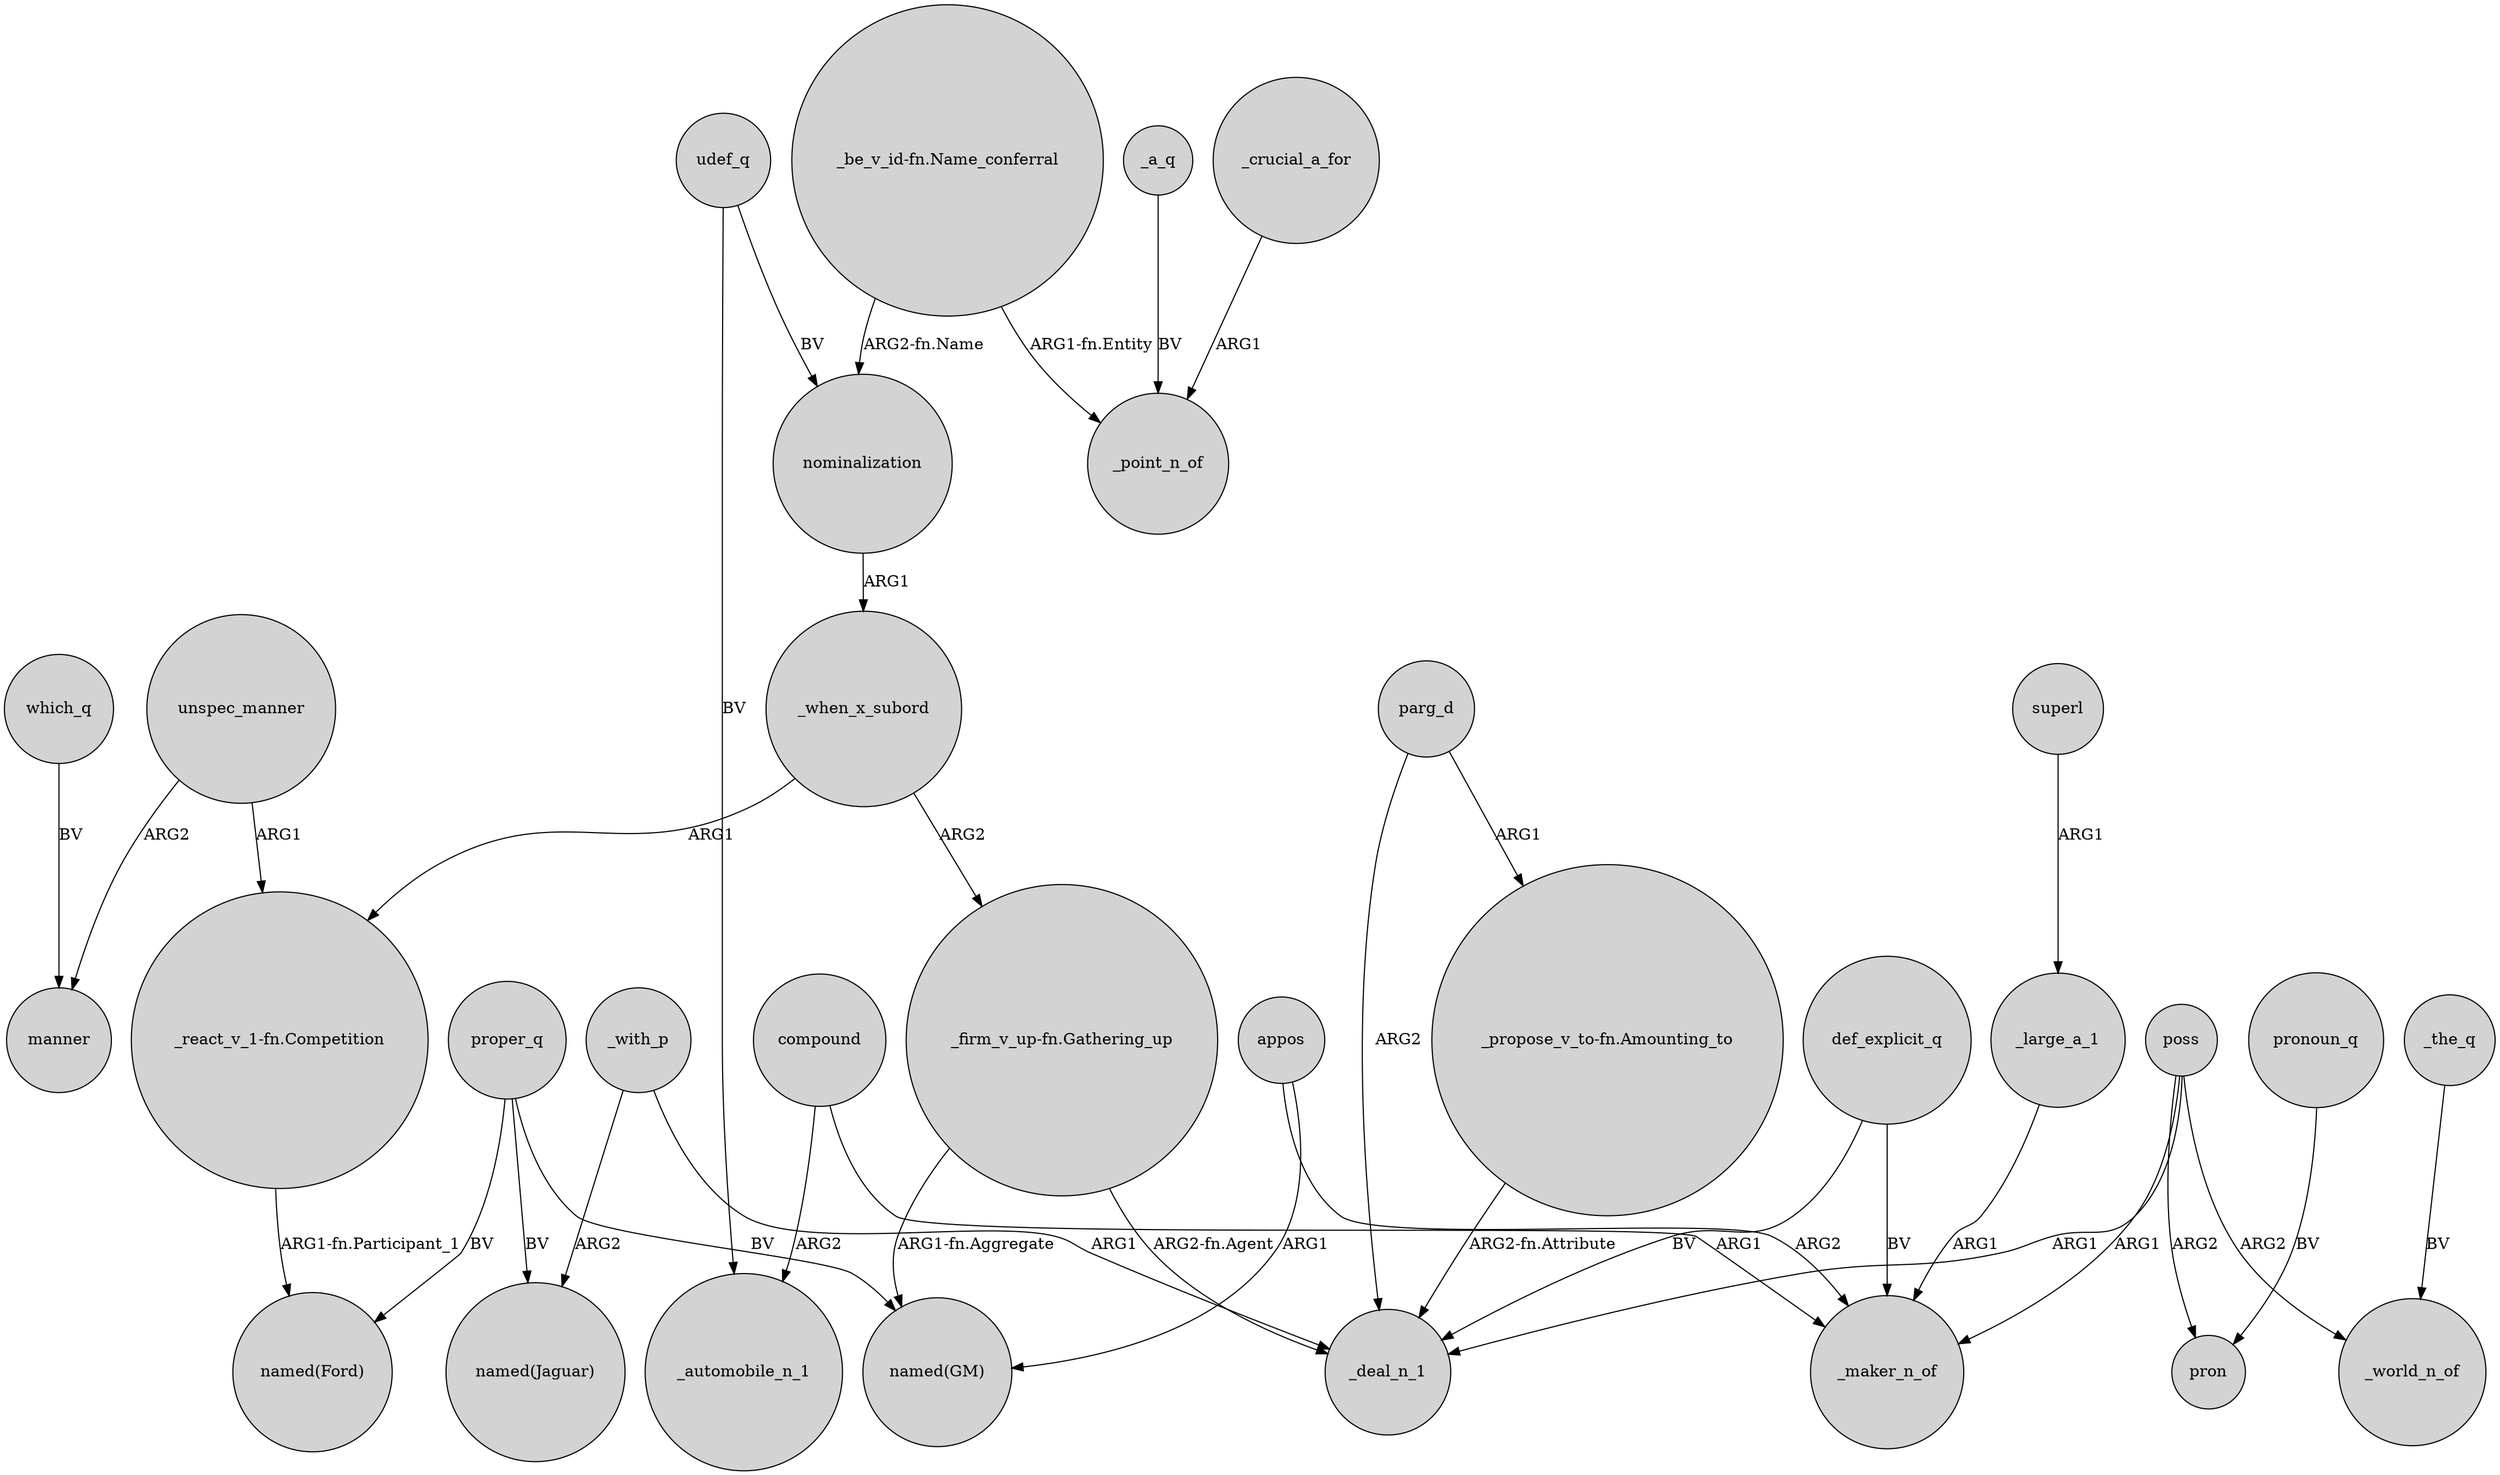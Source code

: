 digraph {
	node [shape=circle style=filled]
	unspec_manner -> manner [label=ARG2]
	proper_q -> "named(Ford)" [label=BV]
	poss -> _deal_n_1 [label=ARG1]
	_with_p -> _deal_n_1 [label=ARG1]
	_a_q -> _point_n_of [label=BV]
	udef_q -> nominalization [label=BV]
	parg_d -> _deal_n_1 [label=ARG2]
	proper_q -> "named(GM)" [label=BV]
	"_firm_v_up-fn.Gathering_up" -> "named(GM)" [label="ARG1-fn.Aggregate"]
	_large_a_1 -> _maker_n_of [label=ARG1]
	_when_x_subord -> "_firm_v_up-fn.Gathering_up" [label=ARG2]
	_when_x_subord -> "_react_v_1-fn.Competition" [label=ARG1]
	"_be_v_id-fn.Name_conferral" -> _point_n_of [label="ARG1-fn.Entity"]
	"_be_v_id-fn.Name_conferral" -> nominalization [label="ARG2-fn.Name"]
	udef_q -> _automobile_n_1 [label=BV]
	parg_d -> "_propose_v_to-fn.Amounting_to" [label=ARG1]
	pronoun_q -> pron [label=BV]
	poss -> pron [label=ARG2]
	_with_p -> "named(Jaguar)" [label=ARG2]
	_crucial_a_for -> _point_n_of [label=ARG1]
	appos -> _maker_n_of [label=ARG2]
	proper_q -> "named(Jaguar)" [label=BV]
	"_propose_v_to-fn.Amounting_to" -> _deal_n_1 [label="ARG2-fn.Attribute"]
	nominalization -> _when_x_subord [label=ARG1]
	unspec_manner -> "_react_v_1-fn.Competition" [label=ARG1]
	appos -> "named(GM)" [label=ARG1]
	compound -> _maker_n_of [label=ARG1]
	which_q -> manner [label=BV]
	poss -> _maker_n_of [label=ARG1]
	def_explicit_q -> _maker_n_of [label=BV]
	compound -> _automobile_n_1 [label=ARG2]
	"_react_v_1-fn.Competition" -> "named(Ford)" [label="ARG1-fn.Participant_1"]
	poss -> _world_n_of [label=ARG2]
	def_explicit_q -> _deal_n_1 [label=BV]
	superl -> _large_a_1 [label=ARG1]
	"_firm_v_up-fn.Gathering_up" -> _deal_n_1 [label="ARG2-fn.Agent"]
	_the_q -> _world_n_of [label=BV]
}
